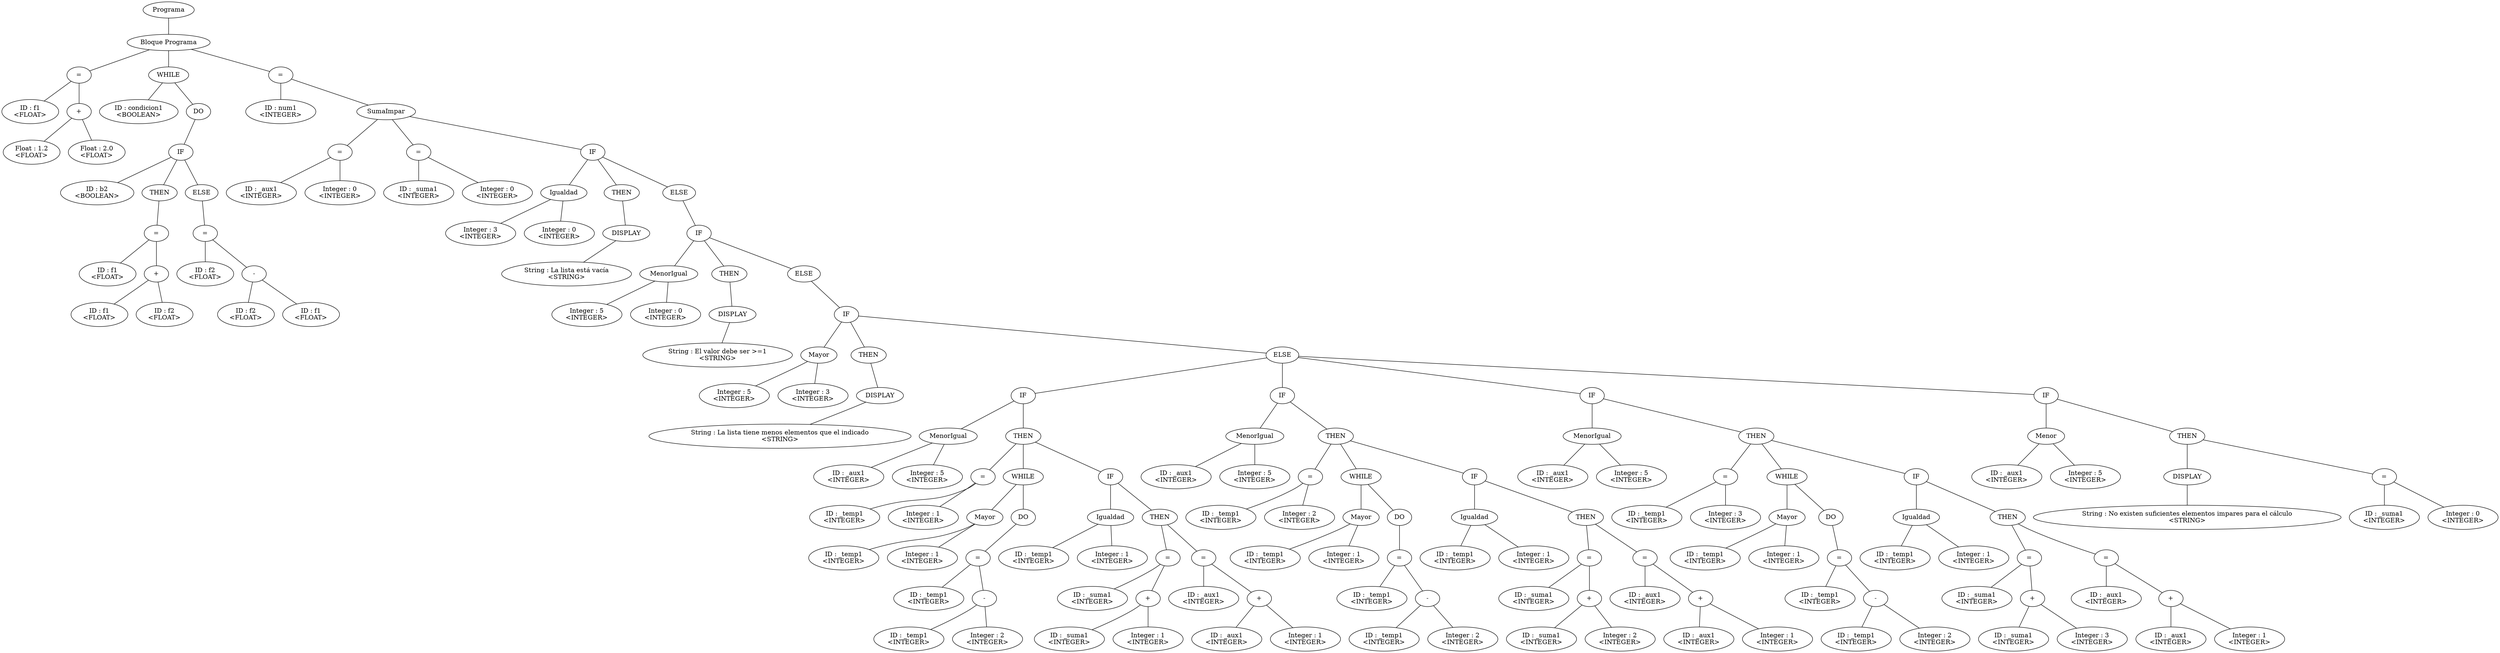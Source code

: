 graph G {nodo_399669421[label="Programa"]
nodo_103309318[label="Bloque Programa"]
nodo_399669421--nodo_103309318
nodo_1394664013[label="="]
nodo_103309318--nodo_1394664013
nodo_1838859356[label="ID : f1\n<FLOAT>"]
nodo_1394664013--nodo_1838859356
nodo_955638970[label="+"]
nodo_1394664013--nodo_955638970
nodo_2107153394[label="Float : 1.2\n<FLOAT>"]
nodo_955638970--nodo_2107153394
nodo_310224337[label="Float : 2.0\n<FLOAT>"]
nodo_955638970--nodo_310224337
nodo_87704336[label="WHILE"]
nodo_103309318--nodo_87704336
nodo_1019486030[label="ID : condicion1\n<BOOLEAN>"]
nodo_87704336--nodo_1019486030
nodo_1686511180[label="DO"]
nodo_87704336--nodo_1686511180
nodo_455765024[label="IF"]
nodo_1686511180--nodo_455765024
nodo_1281334934[label="ID : b2\n<BOOLEAN>"]
nodo_455765024--nodo_1281334934
nodo_1350424124[label="THEN"]
nodo_455765024--nodo_1350424124
nodo_73254401[label="="]
nodo_1350424124--nodo_73254401
nodo_1289679302[label="ID : f1\n<FLOAT>"]
nodo_73254401--nodo_1289679302
nodo_2084928997[label="+"]
nodo_73254401--nodo_2084928997
nodo_1119324263[label="ID : f1\n<FLOAT>"]
nodo_2084928997--nodo_1119324263
nodo_682632190[label="ID : f2\n<FLOAT>"]
nodo_2084928997--nodo_682632190
nodo_324777967[label="ELSE"]
nodo_455765024--nodo_324777967
nodo_1151752756[label="="]
nodo_324777967--nodo_1151752756
nodo_984352375[label="ID : f2\n<FLOAT>"]
nodo_1151752756--nodo_984352375
nodo_329940239[label="-"]
nodo_1151752756--nodo_329940239
nodo_1560298586[label="ID : f2\n<FLOAT>"]
nodo_329940239--nodo_1560298586
nodo_729928244[label="ID : f1\n<FLOAT>"]
nodo_329940239--nodo_729928244
nodo_1900344973[label="="]
nodo_103309318--nodo_1900344973
nodo_835108783[label="ID : num1\n<INTEGER>"]
nodo_1900344973--nodo_835108783
nodo_1849368409[label="SumaImpar"]
nodo_1900344973--nodo_1849368409
nodo_1259237592[label="="]
nodo_1849368409--nodo_1259237592
nodo_497555370[label="ID : _aux1\n<INTEGER>"]
nodo_1259237592--nodo_497555370
nodo_420997239[label="Integer : 0\n<INTEGER>"]
nodo_1259237592--nodo_420997239
nodo_794881499[label="="]
nodo_1849368409--nodo_794881499
nodo_399560799[label="ID : _suma1\n<INTEGER>"]
nodo_794881499--nodo_399560799
nodo_1251508296[label="Integer : 0\n<INTEGER>"]
nodo_794881499--nodo_1251508296
nodo_1827310908[label="IF"]
nodo_1849368409--nodo_1827310908
nodo_1154267983[label="Igualdad"]
nodo_1827310908--nodo_1154267983
nodo_1427098017[label="Integer : 3\n<INTEGER>"]
nodo_1154267983--nodo_1427098017
nodo_1528531336[label="Integer : 0\n<INTEGER>"]
nodo_1154267983--nodo_1528531336
nodo_1671457978[label="THEN"]
nodo_1827310908--nodo_1671457978
nodo_1117238594[label="DISPLAY"]
nodo_1671457978--nodo_1117238594
nodo_1769881200[label="String : La lista está vacía\n<STRING>"]
nodo_1117238594--nodo_1769881200
nodo_1856945438[label="ELSE"]
nodo_1827310908--nodo_1856945438
nodo_235653581[label="IF"]
nodo_1856945438--nodo_235653581
nodo_1909018859[label="MenorIgual"]
nodo_235653581--nodo_1909018859
nodo_1767669020[label="Integer : 5\n<INTEGER>"]
nodo_1909018859--nodo_1767669020
nodo_1912695652[label="Integer : 0\n<INTEGER>"]
nodo_1909018859--nodo_1912695652
nodo_571773256[label="THEN"]
nodo_235653581--nodo_571773256
nodo_434226153[label="DISPLAY"]
nodo_571773256--nodo_434226153
nodo_325052756[label="String : El valor debe ser >=1\n<STRING>"]
nodo_434226153--nodo_325052756
nodo_1794963984[label="ELSE"]
nodo_235653581--nodo_1794963984
nodo_1818536150[label="IF"]
nodo_1794963984--nodo_1818536150
nodo_2072887352[label="Mayor"]
nodo_1818536150--nodo_2072887352
nodo_393511764[label="Integer : 5\n<INTEGER>"]
nodo_2072887352--nodo_393511764
nodo_441833424[label="Integer : 3\n<INTEGER>"]
nodo_2072887352--nodo_441833424
nodo_1405021780[label="THEN"]
nodo_1818536150--nodo_1405021780
nodo_1185380379[label="DISPLAY"]
nodo_1405021780--nodo_1185380379
nodo_1970945464[label="String : La lista tiene menos elementos que el indicado\n<STRING>"]
nodo_1185380379--nodo_1970945464
nodo_1092984720[label="ELSE"]
nodo_1818536150--nodo_1092984720
nodo_1707939246[label="IF"]
nodo_1092984720--nodo_1707939246
nodo_416800428[label="MenorIgual"]
nodo_1707939246--nodo_416800428
nodo_1013233651[label="ID : _aux1\n<INTEGER>"]
nodo_416800428--nodo_1013233651
nodo_1372616432[label="Integer : 5\n<INTEGER>"]
nodo_416800428--nodo_1372616432
nodo_1555921153[label="THEN"]
nodo_1707939246--nodo_1555921153
nodo_2050616964[label="="]
nodo_1555921153--nodo_2050616964
nodo_1677395231[label="ID : _temp1\n<INTEGER>"]
nodo_2050616964--nodo_1677395231
nodo_827230310[label="Integer : 1\n<INTEGER>"]
nodo_2050616964--nodo_827230310
nodo_109873727[label="WHILE"]
nodo_1555921153--nodo_109873727
nodo_871635364[label="Mayor"]
nodo_109873727--nodo_871635364
nodo_136061240[label="ID : _temp1\n<INTEGER>"]
nodo_871635364--nodo_136061240
nodo_1297384933[label="Integer : 1\n<INTEGER>"]
nodo_871635364--nodo_1297384933
nodo_795554562[label="DO"]
nodo_109873727--nodo_795554562
nodo_1010906738[label="="]
nodo_795554562--nodo_1010906738
nodo_1430111523[label="ID : _temp1\n<INTEGER>"]
nodo_1010906738--nodo_1430111523
nodo_1009719756[label="-"]
nodo_1010906738--nodo_1009719756
nodo_1252707944[label="ID : _temp1\n<INTEGER>"]
nodo_1009719756--nodo_1252707944
nodo_2137887721[label="Integer : 2\n<INTEGER>"]
nodo_1009719756--nodo_2137887721
nodo_1153586682[label="IF"]
nodo_1555921153--nodo_1153586682
nodo_6804951[label="Igualdad"]
nodo_1153586682--nodo_6804951
nodo_480416317[label="ID : _temp1\n<INTEGER>"]
nodo_6804951--nodo_480416317
nodo_256092315[label="Integer : 1\n<INTEGER>"]
nodo_6804951--nodo_256092315
nodo_1509445900[label="THEN"]
nodo_1153586682--nodo_1509445900
nodo_1737490057[label="="]
nodo_1509445900--nodo_1737490057
nodo_1865722687[label="ID : _suma1\n<INTEGER>"]
nodo_1737490057--nodo_1865722687
nodo_2107756850[label="+"]
nodo_1737490057--nodo_2107756850
nodo_1716162491[label="ID : _suma1\n<INTEGER>"]
nodo_2107756850--nodo_1716162491
nodo_2125024845[label="Integer : 1\n<INTEGER>"]
nodo_2107756850--nodo_2125024845
nodo_873361396[label="="]
nodo_1509445900--nodo_873361396
nodo_1205141510[label="ID : _aux1\n<INTEGER>"]
nodo_873361396--nodo_1205141510
nodo_1976596496[label="+"]
nodo_873361396--nodo_1976596496
nodo_1103076289[label="ID : _aux1\n<INTEGER>"]
nodo_1976596496--nodo_1103076289
nodo_109653453[label="Integer : 1\n<INTEGER>"]
nodo_1976596496--nodo_109653453
nodo_1765001258[label="IF"]
nodo_1092984720--nodo_1765001258
nodo_525676004[label="MenorIgual"]
nodo_1765001258--nodo_525676004
nodo_579460188[label="ID : _aux1\n<INTEGER>"]
nodo_525676004--nodo_579460188
nodo_1830906501[label="Integer : 5\n<INTEGER>"]
nodo_525676004--nodo_1830906501
nodo_446995859[label="THEN"]
nodo_1765001258--nodo_446995859
nodo_740862254[label="="]
nodo_446995859--nodo_740862254
nodo_1085270987[label="ID : _temp1\n<INTEGER>"]
nodo_740862254--nodo_1085270987
nodo_641520665[label="Integer : 2\n<INTEGER>"]
nodo_740862254--nodo_641520665
nodo_407539016[label="WHILE"]
nodo_446995859--nodo_407539016
nodo_1908549302[label="Mayor"]
nodo_407539016--nodo_1908549302
nodo_1309436662[label="ID : _temp1\n<INTEGER>"]
nodo_1908549302--nodo_1309436662
nodo_248570674[label="Integer : 1\n<INTEGER>"]
nodo_1908549302--nodo_248570674
nodo_1111232365[label="DO"]
nodo_407539016--nodo_1111232365
nodo_581662218[label="="]
nodo_1111232365--nodo_581662218
nodo_266199923[label="ID : _temp1\n<INTEGER>"]
nodo_581662218--nodo_266199923
nodo_110971081[label="-"]
nodo_581662218--nodo_110971081
nodo_620259344[label="ID : _temp1\n<INTEGER>"]
nodo_110971081--nodo_620259344
nodo_1562005923[label="Integer : 2\n<INTEGER>"]
nodo_110971081--nodo_1562005923
nodo_1035794184[label="IF"]
nodo_446995859--nodo_1035794184
nodo_1368079222[label="Igualdad"]
nodo_1035794184--nodo_1368079222
nodo_919888319[label="ID : _temp1\n<INTEGER>"]
nodo_1368079222--nodo_919888319
nodo_961325455[label="Integer : 1\n<INTEGER>"]
nodo_1368079222--nodo_961325455
nodo_1662127385[label="THEN"]
nodo_1035794184--nodo_1662127385
nodo_1800063622[label="="]
nodo_1662127385--nodo_1800063622
nodo_2122749897[label="ID : _suma1\n<INTEGER>"]
nodo_1800063622--nodo_2122749897
nodo_576346439[label="+"]
nodo_1800063622--nodo_576346439
nodo_1364452048[label="ID : _suma1\n<INTEGER>"]
nodo_576346439--nodo_1364452048
nodo_1827671174[label="Integer : 2\n<INTEGER>"]
nodo_576346439--nodo_1827671174
nodo_637728270[label="="]
nodo_1662127385--nodo_637728270
nodo_1449264104[label="ID : _aux1\n<INTEGER>"]
nodo_637728270--nodo_1449264104
nodo_417939094[label="+"]
nodo_637728270--nodo_417939094
nodo_1947309361[label="ID : _aux1\n<INTEGER>"]
nodo_417939094--nodo_1947309361
nodo_1167241019[label="Integer : 1\n<INTEGER>"]
nodo_417939094--nodo_1167241019
nodo_53057826[label="IF"]
nodo_1092984720--nodo_53057826
nodo_1382357599[label="MenorIgual"]
nodo_53057826--nodo_1382357599
nodo_707110207[label="ID : _aux1\n<INTEGER>"]
nodo_1382357599--nodo_707110207
nodo_2048801847[label="Integer : 5\n<INTEGER>"]
nodo_1382357599--nodo_2048801847
nodo_892422879[label="THEN"]
nodo_53057826--nodo_892422879
nodo_1333533124[label="="]
nodo_892422879--nodo_1333533124
nodo_1215779145[label="ID : _temp1\n<INTEGER>"]
nodo_1333533124--nodo_1215779145
nodo_1132671988[label="Integer : 3\n<INTEGER>"]
nodo_1333533124--nodo_1132671988
nodo_2086403817[label="WHILE"]
nodo_892422879--nodo_2086403817
nodo_1405516447[label="Mayor"]
nodo_2086403817--nodo_1405516447
nodo_558470327[label="ID : _temp1\n<INTEGER>"]
nodo_1405516447--nodo_558470327
nodo_2072977401[label="Integer : 1\n<INTEGER>"]
nodo_1405516447--nodo_2072977401
nodo_1484790487[label="DO"]
nodo_2086403817--nodo_1484790487
nodo_955417050[label="="]
nodo_1484790487--nodo_955417050
nodo_1433618015[label="ID : _temp1\n<INTEGER>"]
nodo_955417050--nodo_1433618015
nodo_1451289567[label="-"]
nodo_955417050--nodo_1451289567
nodo_244188538[label="ID : _temp1\n<INTEGER>"]
nodo_1451289567--nodo_244188538
nodo_585021728[label="Integer : 2\n<INTEGER>"]
nodo_1451289567--nodo_585021728
nodo_1833976474[label="IF"]
nodo_892422879--nodo_1833976474
nodo_1012896508[label="Igualdad"]
nodo_1833976474--nodo_1012896508
nodo_1107617240[label="ID : _temp1\n<INTEGER>"]
nodo_1012896508--nodo_1107617240
nodo_365187841[label="Integer : 1\n<INTEGER>"]
nodo_1012896508--nodo_365187841
nodo_2062518193[label="THEN"]
nodo_1833976474--nodo_2062518193
nodo_988230242[label="="]
nodo_2062518193--nodo_988230242
nodo_1596467907[label="ID : _suma1\n<INTEGER>"]
nodo_988230242--nodo_1596467907
nodo_1749231228[label="+"]
nodo_988230242--nodo_1749231228
nodo_1855452874[label="ID : _suma1\n<INTEGER>"]
nodo_1749231228--nodo_1855452874
nodo_1835052376[label="Integer : 3\n<INTEGER>"]
nodo_1749231228--nodo_1835052376
nodo_1929444357[label="="]
nodo_2062518193--nodo_1929444357
nodo_33641695[label="ID : _aux1\n<INTEGER>"]
nodo_1929444357--nodo_33641695
nodo_1408353267[label="+"]
nodo_1929444357--nodo_1408353267
nodo_991145656[label="ID : _aux1\n<INTEGER>"]
nodo_1408353267--nodo_991145656
nodo_1325894923[label="Integer : 1\n<INTEGER>"]
nodo_1408353267--nodo_1325894923
nodo_1193840536[label="IF"]
nodo_1092984720--nodo_1193840536
nodo_437986005[label="Menor"]
nodo_1193840536--nodo_437986005
nodo_1012607296[label="ID : _aux1\n<INTEGER>"]
nodo_437986005--nodo_1012607296
nodo_1330091029[label="Integer : 5\n<INTEGER>"]
nodo_437986005--nodo_1330091029
nodo_1284539946[label="THEN"]
nodo_1193840536--nodo_1284539946
nodo_257824999[label="DISPLAY"]
nodo_1284539946--nodo_257824999
nodo_1789534565[label="String : No existen suficientes elementos impares para el cálculo\n<STRING>"]
nodo_257824999--nodo_1789534565
nodo_423552793[label="="]
nodo_1284539946--nodo_423552793
nodo_1373078466[label="ID : _suma1\n<INTEGER>"]
nodo_423552793--nodo_1373078466
nodo_783360063[label="Integer : 0\n<INTEGER>"]
nodo_423552793--nodo_783360063
}
